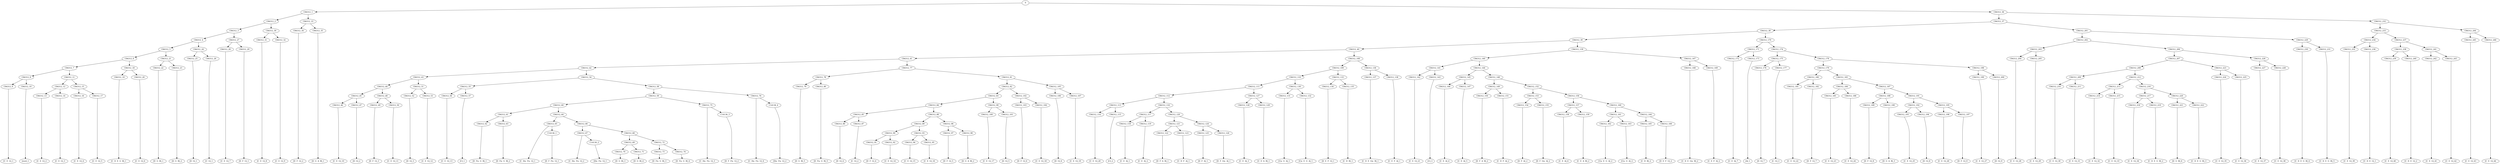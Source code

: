 digraph sample{
"S" -> "C84312_1";
"C84312_1" -> "C84312_2";
"C84312_2" -> "C84312_3";
"C84312_3" -> "C84312_4";
"C84312_4" -> "C84312_5";
"C84312_5" -> "C84312_6";
"C84312_6" -> "C84312_7";
"C84312_7" -> "C84312_8";
"C84312_8" -> "C84312_9";
"C84312_9" -> "[C  E  G]_1";
"C84312_8" -> "C84312_10";
"C84312_10" -> "[rest]_1";
"C84312_7" -> "C84312_11";
"C84312_11" -> "C84312_12";
"C84312_12" -> "C84312_13";
"C84312_13" -> "[C  E  G]_2";
"C84312_12" -> "C84312_14";
"C84312_14" -> "[C  E  G]_3";
"C84312_11" -> "C84312_15";
"C84312_15" -> "C84312_16";
"C84312_16" -> "[C  E  G]_4";
"C84312_15" -> "C84312_17";
"C84312_17" -> "[C  E  G]_5";
"C84312_6" -> "C84312_18";
"C84312_18" -> "C84312_19";
"C84312_19" -> "[C  D  E  G  B]_1";
"C84312_18" -> "C84312_20";
"C84312_20" -> "[C  E  G]_6";
"C84312_5" -> "C84312_21";
"C84312_21" -> "C84312_22";
"C84312_22" -> "[D  G  B]_1";
"C84312_21" -> "C84312_23";
"C84312_23" -> "[D  G  B]_2";
"C84312_4" -> "C84312_24";
"C84312_24" -> "C84312_25";
"C84312_25" -> "[D  G]_1";
"C84312_24" -> "C84312_26";
"C84312_26" -> "[C  G]_1";
"C84312_3" -> "C84312_27";
"C84312_27" -> "C84312_28";
"C84312_28" -> "[C  E  G]_7";
"C84312_27" -> "C84312_29";
"C84312_29" -> "[D  F  G]_1";
"C84312_2" -> "C84312_30";
"C84312_30" -> "C84312_31";
"C84312_31" -> "[C  E  G]_8";
"C84312_30" -> "C84312_32";
"C84312_32" -> "[C  E  G]_9";
"C84312_1" -> "C84312_33";
"C84312_33" -> "C84312_34";
"C84312_34" -> "[D  F  G]_2";
"C84312_33" -> "C84312_35";
"C84312_35" -> "[D  G  A  B]_1";
"S" -> "C84312_36";
"C84312_36" -> "C84312_37";
"C84312_37" -> "C84312_38";
"C84312_38" -> "C84312_39";
"C84312_39" -> "C84312_40";
"C84312_40" -> "C84312_41";
"C84312_41" -> "C84312_42";
"C84312_42" -> "C84312_43";
"C84312_43" -> "C84312_44";
"C84312_44" -> "C84312_45";
"C84312_45" -> "C84312_46";
"C84312_46" -> "[C  E  G]_10";
"C84312_45" -> "C84312_47";
"C84312_47" -> "[D  G]_2";
"C84312_44" -> "C84312_48";
"C84312_48" -> "C84312_49";
"C84312_49" -> "[D  F  G]_3";
"C84312_48" -> "C84312_50";
"C84312_50" -> "[C  E  G]_11";
"C84312_43" -> "C84312_51";
"C84312_51" -> "C84312_52";
"C84312_52" -> "[D  G]_3";
"C84312_51" -> "C84312_53";
"C84312_53" -> "[C  E  G]_12";
"C84312_42" -> "C84312_54";
"C84312_54" -> "C84312_55";
"C84312_55" -> "C84312_56";
"C84312_56" -> "[C  E  G]_13";
"C84312_55" -> "C84312_57";
"C84312_57" -> "[C]_1";
"C84312_54" -> "C84312_58";
"C84312_58" -> "C84312_59";
"C84312_59" -> "C84312_60";
"C84312_60" -> "C84312_61";
"C84312_61" -> "C84312_62";
"C84312_62" -> "[D  Fis  G  B]_1";
"C84312_61" -> "C84312_63";
"C84312_63" -> "[D  Fis  G  B]_2";
"C84312_60" -> "C84312_64";
"C84312_64" -> "C84312_65";
"C84312_65" -> "[C  Dis  Fis  G]_1";
"C84312_65" -> "C14136_1";
"C14136_1" -> "[D  F  Fis  G]_1";
"C84312_64" -> "C84312_66";
"C84312_66" -> "C84312_67";
"C84312_67" -> "[C  Dis  Fis  G]_2";
"C84312_67" -> "C14136_2";
"C14136_2" -> "[Dis  Fis  G]_1";
"C84312_66" -> "C84312_68";
"C84312_68" -> "C84312_69";
"C84312_69" -> "C84312_70";
"C84312_70" -> "[D  G  B]_3";
"C84312_69" -> "C84312_71";
"C84312_71" -> "[D  G  B]_4";
"C84312_68" -> "C84312_72";
"C84312_72" -> "C84312_73";
"C84312_73" -> "[D  Fis  G  B]_3";
"C84312_72" -> "C84312_74";
"C84312_74" -> "[D  Fis  G  B]_4";
"C84312_59" -> "C84312_75";
"C84312_75" -> "[C  Dis  Fis  G]_3";
"C84312_75" -> "C14136_3";
"C14136_3" -> "[D  F  Fis  G]_2";
"C84312_58" -> "C84312_76";
"C84312_76" -> "[C  Dis  Fis  G]_4";
"C84312_76" -> "C14136_4";
"C14136_4" -> "[Dis  Fis  G]_2";
"C84312_41" -> "C84312_77";
"C84312_77" -> "C84312_78";
"C84312_78" -> "C84312_79";
"C84312_79" -> "[D  G  B]_5";
"C84312_78" -> "C84312_80";
"C84312_80" -> "[D  Fis  G  B]_5";
"C84312_77" -> "C84312_81";
"C84312_81" -> "C84312_82";
"C84312_82" -> "C84312_83";
"C84312_83" -> "C84312_84";
"C84312_84" -> "C84312_85";
"C84312_85" -> "C84312_86";
"C84312_86" -> "[D  G]_4";
"C84312_85" -> "C84312_87";
"C84312_87" -> "[C  G]_2";
"C84312_84" -> "C84312_88";
"C84312_88" -> "C84312_89";
"C84312_89" -> "C84312_90";
"C84312_90" -> "C84312_91";
"C84312_91" -> "[D  F  G]_4";
"C84312_90" -> "C84312_92";
"C84312_92" -> "[C  E  G]_14";
"C84312_89" -> "C84312_93";
"C84312_93" -> "C84312_94";
"C84312_94" -> "[C  E  G]_15";
"C84312_93" -> "C84312_95";
"C84312_95" -> "[C  E  G]_16";
"C84312_88" -> "C84312_96";
"C84312_96" -> "C84312_97";
"C84312_97" -> "[D  F  G]_5";
"C84312_96" -> "C84312_98";
"C84312_98" -> "[D  G  A  B]_2";
"C84312_83" -> "C84312_99";
"C84312_99" -> "C84312_100";
"C84312_100" -> "[C  E  G]_17";
"C84312_99" -> "C84312_101";
"C84312_101" -> "[D  G]_5";
"C84312_82" -> "C84312_102";
"C84312_102" -> "C84312_103";
"C84312_103" -> "[D  F  G]_6";
"C84312_102" -> "C84312_104";
"C84312_104" -> "[C  E  G]_18";
"C84312_81" -> "C84312_105";
"C84312_105" -> "C84312_106";
"C84312_106" -> "[D  G]_6";
"C84312_105" -> "C84312_107";
"C84312_107" -> "[C  E  G]_19";
"C84312_40" -> "C84312_108";
"C84312_108" -> "C84312_109";
"C84312_109" -> "C84312_110";
"C84312_110" -> "C84312_111";
"C84312_111" -> "C84312_112";
"C84312_112" -> "C84312_113";
"C84312_113" -> "C84312_114";
"C84312_114" -> "[C  E  G]_20";
"C84312_113" -> "C84312_115";
"C84312_115" -> "[C]_2";
"C84312_112" -> "C84312_116";
"C84312_116" -> "C84312_117";
"C84312_117" -> "C84312_118";
"C84312_118" -> "[C  E  A]_1";
"C84312_117" -> "C84312_119";
"C84312_119" -> "[C  E  A]_2";
"C84312_116" -> "C84312_120";
"C84312_120" -> "C84312_121";
"C84312_121" -> "C84312_122";
"C84312_122" -> "[D  F  A  B]_1";
"C84312_121" -> "C84312_123";
"C84312_123" -> "[C  D  F  A]_1";
"C84312_120" -> "C84312_124";
"C84312_124" -> "C84312_125";
"C84312_125" -> "[D  F  A]_1";
"C84312_124" -> "C84312_126";
"C84312_126" -> "[D  F  Gis  A]_1";
"C84312_111" -> "C84312_127";
"C84312_127" -> "C84312_128";
"C84312_128" -> "[C  E  A]_3";
"C84312_127" -> "C84312_129";
"C84312_129" -> "[C  E  A  B]_1";
"C84312_110" -> "C84312_130";
"C84312_130" -> "C84312_131";
"C84312_131" -> "[Cis  G  A]_1";
"C84312_130" -> "C84312_132";
"C84312_132" -> "[Cis  E  G  A]_1";
"C84312_109" -> "C84312_133";
"C84312_133" -> "C84312_134";
"C84312_134" -> "[D  E  F  G]_1";
"C84312_133" -> "C84312_135";
"C84312_135" -> "[C  D  B]_1";
"C84312_108" -> "C84312_136";
"C84312_136" -> "C84312_137";
"C84312_137" -> "[C  D  E  Gis  B]_1";
"C84312_136" -> "C84312_138";
"C84312_138" -> "[C  E  F  A]_1";
"C84312_39" -> "C84312_139";
"C84312_139" -> "C84312_140";
"C84312_140" -> "C84312_141";
"C84312_141" -> "C84312_142";
"C84312_142" -> "[C  E  G]_21";
"C84312_141" -> "C84312_143";
"C84312_143" -> "[C]_3";
"C84312_140" -> "C84312_144";
"C84312_144" -> "C84312_145";
"C84312_145" -> "C84312_146";
"C84312_146" -> "[C  E  A]_4";
"C84312_145" -> "C84312_147";
"C84312_147" -> "[C  E  A]_5";
"C84312_144" -> "C84312_148";
"C84312_148" -> "C84312_149";
"C84312_149" -> "C84312_150";
"C84312_150" -> "[D  F  A  B]_2";
"C84312_149" -> "C84312_151";
"C84312_151" -> "[C  D  F  A]_2";
"C84312_148" -> "C84312_152";
"C84312_152" -> "C84312_153";
"C84312_153" -> "C84312_154";
"C84312_154" -> "[D  F  A]_2";
"C84312_153" -> "C84312_155";
"C84312_155" -> "[D  F  Gis  A]_2";
"C84312_152" -> "C84312_156";
"C84312_156" -> "C84312_157";
"C84312_157" -> "C84312_158";
"C84312_158" -> "[C  E  A]_6";
"C84312_157" -> "C84312_159";
"C84312_159" -> "[C  E  A  B]_2";
"C84312_156" -> "C84312_160";
"C84312_160" -> "C84312_161";
"C84312_161" -> "C84312_162";
"C84312_162" -> "[Cis  E  G  A]_2";
"C84312_161" -> "C84312_163";
"C84312_163" -> "[Cis  G  A]_2";
"C84312_160" -> "C84312_164";
"C84312_164" -> "C84312_165";
"C84312_165" -> "[C  D  B]_2";
"C84312_164" -> "C84312_166";
"C84312_166" -> "[D  E  F  G]_2";
"C84312_139" -> "C84312_167";
"C84312_167" -> "C84312_168";
"C84312_168" -> "[C  D  E  Gis  B]_2";
"C84312_167" -> "C84312_169";
"C84312_169" -> "[C  E  F  A]_2";
"C84312_38" -> "C84312_170";
"C84312_170" -> "C84312_171";
"C84312_171" -> "C84312_172";
"C84312_172" -> "[C  E  A]_7";
"C84312_171" -> "C84312_173";
"C84312_173" -> "[A]_1";
"C84312_170" -> "C84312_174";
"C84312_174" -> "C84312_175";
"C84312_175" -> "C84312_176";
"C84312_176" -> "[D  G]_7";
"C84312_175" -> "C84312_177";
"C84312_177" -> "[C  G]_3";
"C84312_174" -> "C84312_178";
"C84312_178" -> "C84312_179";
"C84312_179" -> "C84312_180";
"C84312_180" -> "C84312_181";
"C84312_181" -> "[C  E  G]_22";
"C84312_180" -> "C84312_182";
"C84312_182" -> "[D  F  G]_7";
"C84312_179" -> "C84312_183";
"C84312_183" -> "C84312_184";
"C84312_184" -> "C84312_185";
"C84312_185" -> "[C  E  G]_23";
"C84312_184" -> "C84312_186";
"C84312_186" -> "[C  E  G]_24";
"C84312_183" -> "C84312_187";
"C84312_187" -> "C84312_188";
"C84312_188" -> "C84312_189";
"C84312_189" -> "[D  F  G]_8";
"C84312_188" -> "C84312_190";
"C84312_190" -> "[D  G  A  B]_3";
"C84312_187" -> "C84312_191";
"C84312_191" -> "C84312_192";
"C84312_192" -> "C84312_193";
"C84312_193" -> "[C  E  G]_25";
"C84312_192" -> "C84312_194";
"C84312_194" -> "[D  G]_8";
"C84312_191" -> "C84312_195";
"C84312_195" -> "C84312_196";
"C84312_196" -> "[C  E  G]_26";
"C84312_195" -> "C84312_197";
"C84312_197" -> "[D  F  G]_9";
"C84312_178" -> "C84312_198";
"C84312_198" -> "C84312_199";
"C84312_199" -> "[C  E  G]_27";
"C84312_198" -> "C84312_200";
"C84312_200" -> "[D  G]_9";
"C84312_37" -> "C84312_201";
"C84312_201" -> "C84312_202";
"C84312_202" -> "C84312_203";
"C84312_203" -> "C84312_204";
"C84312_204" -> "[C  E  G]_28";
"C84312_203" -> "C84312_205";
"C84312_205" -> "[C  E  G]_29";
"C84312_202" -> "C84312_206";
"C84312_206" -> "C84312_207";
"C84312_207" -> "C84312_208";
"C84312_208" -> "C84312_209";
"C84312_209" -> "C84312_210";
"C84312_210" -> "[C  E  G]_30";
"C84312_209" -> "C84312_211";
"C84312_211" -> "[C  E  G]_31";
"C84312_208" -> "C84312_212";
"C84312_212" -> "C84312_213";
"C84312_213" -> "C84312_214";
"C84312_214" -> "[C  E  G]_32";
"C84312_213" -> "C84312_215";
"C84312_215" -> "[C  E  G]_33";
"C84312_212" -> "C84312_216";
"C84312_216" -> "C84312_217";
"C84312_217" -> "C84312_218";
"C84312_218" -> "[C  E  G]_34";
"C84312_217" -> "C84312_219";
"C84312_219" -> "[C  D  E  G  B]_2";
"C84312_216" -> "C84312_220";
"C84312_220" -> "C84312_221";
"C84312_221" -> "[D  G  B]_6";
"C84312_220" -> "C84312_222";
"C84312_222" -> "[C  D  E  G  B]_3";
"C84312_207" -> "C84312_223";
"C84312_223" -> "C84312_224";
"C84312_224" -> "[C  E  G]_35";
"C84312_223" -> "C84312_225";
"C84312_225" -> "[C  E  G]_36";
"C84312_206" -> "C84312_226";
"C84312_226" -> "C84312_227";
"C84312_227" -> "[C  E  G]_37";
"C84312_226" -> "C84312_228";
"C84312_228" -> "[C  E  G]_38";
"C84312_201" -> "C84312_229";
"C84312_229" -> "C84312_230";
"C84312_230" -> "[C  D  E  G  B]_4";
"C84312_229" -> "C84312_231";
"C84312_231" -> "[C  D  E  G  B]_5";
"C84312_36" -> "C84312_232";
"C84312_232" -> "C84312_233";
"C84312_233" -> "C84312_234";
"C84312_234" -> "C84312_235";
"C84312_235" -> "[C  E  G]_39";
"C84312_234" -> "C84312_236";
"C84312_236" -> "[C  D  E  G]_1";
"C84312_233" -> "C84312_237";
"C84312_237" -> "C84312_238";
"C84312_238" -> "C84312_239";
"C84312_239" -> "[C  E  G]_40";
"C84312_238" -> "C84312_240";
"C84312_240" -> "[C  D  E  G]_2";
"C84312_237" -> "C84312_241";
"C84312_241" -> "C84312_242";
"C84312_242" -> "[C  E  G]_41";
"C84312_241" -> "C84312_243";
"C84312_243" -> "[C  E  G]_42";
"C84312_232" -> "C84312_244";
"C84312_244" -> "C84312_245";
"C84312_245" -> "[C  E  G]_43";
"C84312_244" -> "C84312_246";
"C84312_246" -> "[C  E  G]_44";

{rank = min; "S";}
{rank = same; "C84312_1"; "C84312_36";}
{rank = same; "C84312_2"; "C84312_33"; "C84312_37"; "C84312_232";}
{rank = same; "C84312_3"; "C84312_30"; "C84312_34"; "C84312_35"; "C84312_38"; "C84312_201"; "C84312_233"; "C84312_244";}
{rank = same; "C84312_4"; "C84312_27"; "C84312_31"; "C84312_32"; "C84312_39"; "C84312_170"; "C84312_202"; "C84312_229"; "C84312_234"; "C84312_237"; "C84312_245"; "C84312_246";}
{rank = same; "C84312_5"; "C84312_24"; "C84312_28"; "C84312_29"; "C84312_40"; "C84312_139"; "C84312_171"; "C84312_174"; "C84312_203"; "C84312_206"; "C84312_230"; "C84312_231"; "C84312_235"; "C84312_236"; "C84312_238"; "C84312_241";}
{rank = same; "C84312_6"; "C84312_21"; "C84312_25"; "C84312_26"; "C84312_41"; "C84312_108"; "C84312_140"; "C84312_167"; "C84312_172"; "C84312_173"; "C84312_175"; "C84312_178"; "C84312_204"; "C84312_205"; "C84312_207"; "C84312_226"; "C84312_239"; "C84312_240"; "C84312_242"; "C84312_243";}
{rank = same; "C84312_7"; "C84312_18"; "C84312_22"; "C84312_23"; "C84312_42"; "C84312_77"; "C84312_109"; "C84312_136"; "C84312_141"; "C84312_144"; "C84312_168"; "C84312_169"; "C84312_176"; "C84312_177"; "C84312_179"; "C84312_198"; "C84312_208"; "C84312_223"; "C84312_227"; "C84312_228";}
{rank = same; "C84312_8"; "C84312_11"; "C84312_19"; "C84312_20"; "C84312_43"; "C84312_54"; "C84312_78"; "C84312_81"; "C84312_110"; "C84312_133"; "C84312_137"; "C84312_138"; "C84312_142"; "C84312_143"; "C84312_145"; "C84312_148"; "C84312_180"; "C84312_183"; "C84312_199"; "C84312_200"; "C84312_209"; "C84312_212"; "C84312_224"; "C84312_225";}
{rank = same; "C84312_9"; "C84312_10"; "C84312_12"; "C84312_15"; "C84312_44"; "C84312_51"; "C84312_55"; "C84312_58"; "C84312_79"; "C84312_80"; "C84312_82"; "C84312_105"; "C84312_111"; "C84312_130"; "C84312_134"; "C84312_135"; "C84312_146"; "C84312_147"; "C84312_149"; "C84312_152"; "C84312_181"; "C84312_182"; "C84312_184"; "C84312_187"; "C84312_210"; "C84312_211"; "C84312_213"; "C84312_216";}
{rank = same; "C84312_13"; "C84312_14"; "C84312_16"; "C84312_17"; "C84312_45"; "C84312_48"; "C84312_52"; "C84312_53"; "C84312_56"; "C84312_57"; "C84312_59"; "C84312_76"; "C84312_83"; "C84312_102"; "C84312_106"; "C84312_107"; "C84312_112"; "C84312_127"; "C84312_131"; "C84312_132"; "C84312_150"; "C84312_151"; "C84312_153"; "C84312_156"; "C84312_185"; "C84312_186"; "C84312_188"; "C84312_191"; "C84312_214"; "C84312_215"; "C84312_217"; "C84312_220";}
{rank = same; "C84312_46"; "C84312_47"; "C84312_49"; "C84312_50"; "C84312_60"; "C84312_75"; "C14136_4"; "C84312_84"; "C84312_99"; "C84312_103"; "C84312_104"; "C84312_113"; "C84312_116"; "C84312_128"; "C84312_129"; "C84312_154"; "C84312_155"; "C84312_157"; "C84312_160"; "C84312_189"; "C84312_190"; "C84312_192"; "C84312_195"; "C84312_218"; "C84312_219"; "C84312_221"; "C84312_222";}
{rank = same; "C84312_61"; "C84312_64"; "C14136_3"; "C84312_85"; "C84312_88"; "C84312_100"; "C84312_101"; "C84312_114"; "C84312_115"; "C84312_117"; "C84312_120"; "C84312_158"; "C84312_159"; "C84312_161"; "C84312_164"; "C84312_193"; "C84312_194"; "C84312_196"; "C84312_197";}
{rank = same; "C84312_62"; "C84312_63"; "C84312_65"; "C84312_66"; "C84312_86"; "C84312_87"; "C84312_89"; "C84312_96"; "C84312_118"; "C84312_119"; "C84312_121"; "C84312_124"; "C84312_162"; "C84312_163"; "C84312_165"; "C84312_166";}
{rank = same; "C14136_1"; "C84312_67"; "C84312_68"; "C84312_90"; "C84312_93"; "C84312_97"; "C84312_98"; "C84312_122"; "C84312_123"; "C84312_125"; "C84312_126";}
{rank = same; "C14136_2"; "C84312_69"; "C84312_72"; "C84312_91"; "C84312_92"; "C84312_94"; "C84312_95";}
{rank = same; "C84312_70"; "C84312_71"; "C84312_73"; "C84312_74";}
{rank = same; "[A]_1"; "[C  D  B]_1"; "[C  D  B]_2"; "[C  D  E  G  B]_1"; "[C  D  E  G  B]_2"; "[C  D  E  G  B]_3"; "[C  D  E  G  B]_4"; "[C  D  E  G  B]_5"; "[C  D  E  G]_1"; "[C  D  E  G]_2"; "[C  D  E  Gis  B]_1"; "[C  D  E  Gis  B]_2"; "[C  D  F  A]_1"; "[C  D  F  A]_2"; "[C  Dis  Fis  G]_1"; "[C  Dis  Fis  G]_2"; "[C  Dis  Fis  G]_3"; "[C  Dis  Fis  G]_4"; "[C  E  A  B]_1"; "[C  E  A  B]_2"; "[C  E  A]_1"; "[C  E  A]_2"; "[C  E  A]_3"; "[C  E  A]_4"; "[C  E  A]_5"; "[C  E  A]_6"; "[C  E  A]_7"; "[C  E  F  A]_1"; "[C  E  F  A]_2"; "[C  E  G]_1"; "[C  E  G]_2"; "[C  E  G]_3"; "[C  E  G]_4"; "[C  E  G]_5"; "[C  E  G]_6"; "[C  E  G]_7"; "[C  E  G]_8"; "[C  E  G]_9"; "[C  E  G]_10"; "[C  E  G]_11"; "[C  E  G]_12"; "[C  E  G]_13"; "[C  E  G]_14"; "[C  E  G]_15"; "[C  E  G]_16"; "[C  E  G]_17"; "[C  E  G]_18"; "[C  E  G]_19"; "[C  E  G]_20"; "[C  E  G]_21"; "[C  E  G]_22"; "[C  E  G]_23"; "[C  E  G]_24"; "[C  E  G]_25"; "[C  E  G]_26"; "[C  E  G]_27"; "[C  E  G]_28"; "[C  E  G]_29"; "[C  E  G]_30"; "[C  E  G]_31"; "[C  E  G]_32"; "[C  E  G]_33"; "[C  E  G]_34"; "[C  E  G]_35"; "[C  E  G]_36"; "[C  E  G]_37"; "[C  E  G]_38"; "[C  E  G]_39"; "[C  E  G]_40"; "[C  E  G]_41"; "[C  E  G]_42"; "[C  E  G]_43"; "[C  E  G]_44"; "[C  G]_1"; "[C  G]_2"; "[C  G]_3"; "[C]_1"; "[C]_2"; "[C]_3"; "[Cis  E  G  A]_1"; "[Cis  E  G  A]_2"; "[Cis  G  A]_1"; "[Cis  G  A]_2"; "[D  E  F  G]_1"; "[D  E  F  G]_2"; "[D  F  A  B]_1"; "[D  F  A  B]_2"; "[D  F  A]_1"; "[D  F  A]_2"; "[D  F  Fis  G]_1"; "[D  F  Fis  G]_2"; "[D  F  G]_1"; "[D  F  G]_2"; "[D  F  G]_3"; "[D  F  G]_4"; "[D  F  G]_5"; "[D  F  G]_6"; "[D  F  G]_7"; "[D  F  G]_8"; "[D  F  G]_9"; "[D  F  Gis  A]_1"; "[D  F  Gis  A]_2"; "[D  Fis  G  B]_1"; "[D  Fis  G  B]_2"; "[D  Fis  G  B]_3"; "[D  Fis  G  B]_4"; "[D  Fis  G  B]_5"; "[D  G  A  B]_1"; "[D  G  A  B]_2"; "[D  G  A  B]_3"; "[D  G  B]_1"; "[D  G  B]_2"; "[D  G  B]_3"; "[D  G  B]_4"; "[D  G  B]_5"; "[D  G  B]_6"; "[D  G]_1"; "[D  G]_2"; "[D  G]_3"; "[D  G]_4"; "[D  G]_5"; "[D  G]_6"; "[D  G]_7"; "[D  G]_8"; "[D  G]_9"; "[Dis  Fis  G]_1"; "[Dis  Fis  G]_2"; "[rest]_1";}
}